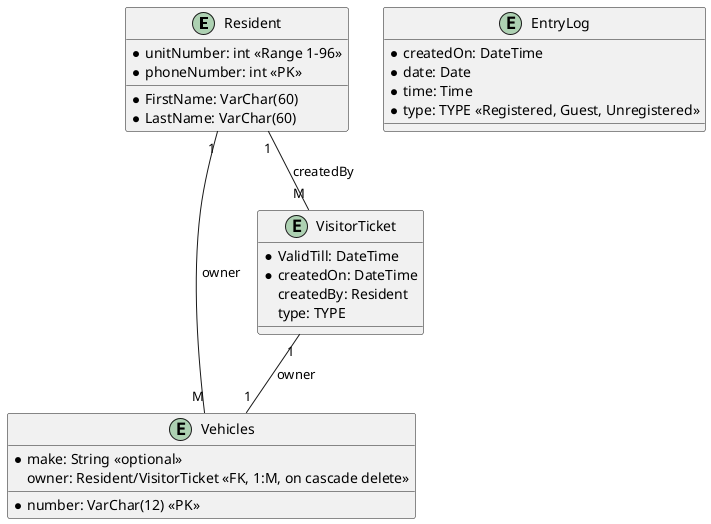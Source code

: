 @startuml ss

entity Resident {
    *FirstName: VarChar(60)
    *LastName: VarChar(60)
    *unitNumber: int <<Range 1-96>>
    *phoneNumber: int <<PK>>
}

entity Vehicles {
    *number: VarChar(12) <<PK>>
    *make: String <<optional>>
    owner: Resident/VisitorTicket <<FK, 1:M, on cascade delete>>
}

entity VisitorTicket {
    *ValidTill: DateTime
    *createdOn: DateTime
    createdBy: Resident
    type: TYPE
}

entity EntryLog {
    *createdOn: DateTime
    *date: Date
    *time: Time
    *type: TYPE <<Registered, Guest, Unregistered>>
}

Resident "1" -- "M" VisitorTicket : "createdBy"
VisitorTicket "1" -- "1" Vehicles : "owner"
Resident "1" -- "M" Vehicles : "owner"

@enduml
